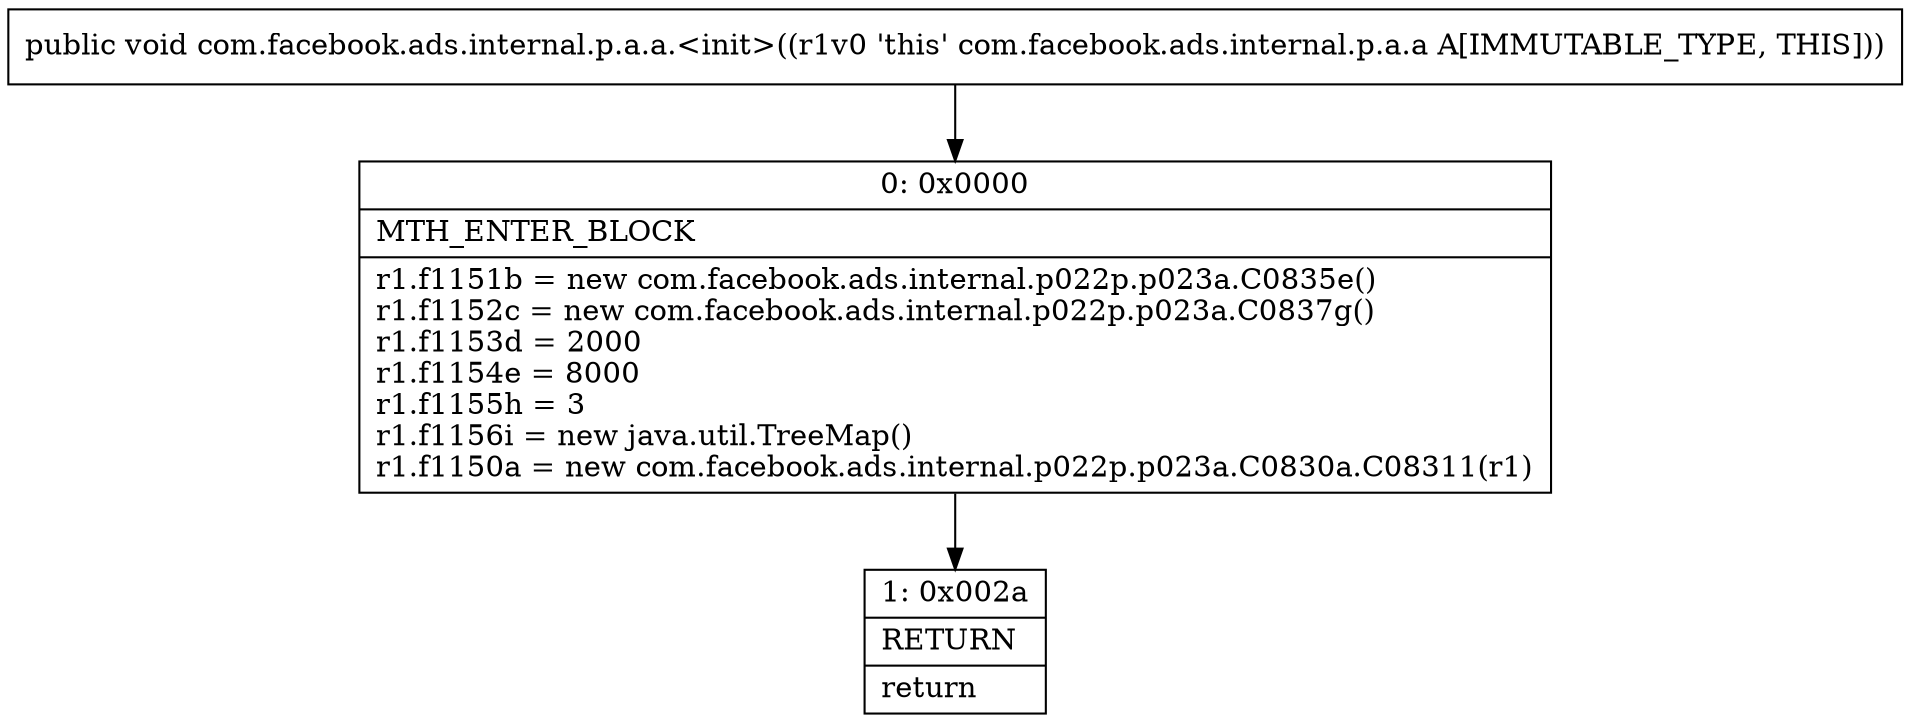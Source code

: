 digraph "CFG forcom.facebook.ads.internal.p.a.a.\<init\>()V" {
Node_0 [shape=record,label="{0\:\ 0x0000|MTH_ENTER_BLOCK\l|r1.f1151b = new com.facebook.ads.internal.p022p.p023a.C0835e()\lr1.f1152c = new com.facebook.ads.internal.p022p.p023a.C0837g()\lr1.f1153d = 2000\lr1.f1154e = 8000\lr1.f1155h = 3\lr1.f1156i = new java.util.TreeMap()\lr1.f1150a = new com.facebook.ads.internal.p022p.p023a.C0830a.C08311(r1)\l}"];
Node_1 [shape=record,label="{1\:\ 0x002a|RETURN\l|return\l}"];
MethodNode[shape=record,label="{public void com.facebook.ads.internal.p.a.a.\<init\>((r1v0 'this' com.facebook.ads.internal.p.a.a A[IMMUTABLE_TYPE, THIS])) }"];
MethodNode -> Node_0;
Node_0 -> Node_1;
}

